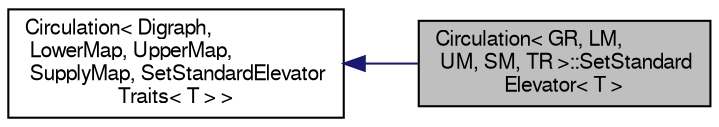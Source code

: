 digraph "Circulation&lt; GR, LM, UM, SM, TR &gt;::SetStandardElevator&lt; T &gt;"
{
 // LATEX_PDF_SIZE
  edge [fontname="FreeSans",fontsize="10",labelfontname="FreeSans",labelfontsize="10"];
  node [fontname="FreeSans",fontsize="10",shape=record];
  rankdir="LR";
  Node0 [label="Circulation\< GR, LM,\l UM, SM, TR \>::SetStandard\lElevator\< T \>",height=0.2,width=0.4,color="black", fillcolor="grey75", style="filled", fontcolor="black",tooltip="Named parameter for setting Elevator type with automatic allocation"];
  Node1 -> Node0 [dir="back",color="midnightblue",fontsize="10",style="solid",fontname="FreeSans"];
  Node1 [label="Circulation\< Digraph,\l LowerMap, UpperMap,\l SupplyMap, SetStandardElevator\lTraits\< T \> \>",height=0.2,width=0.4,color="black", fillcolor="white", style="filled",URL="$a01617.html",tooltip=" "];
}
